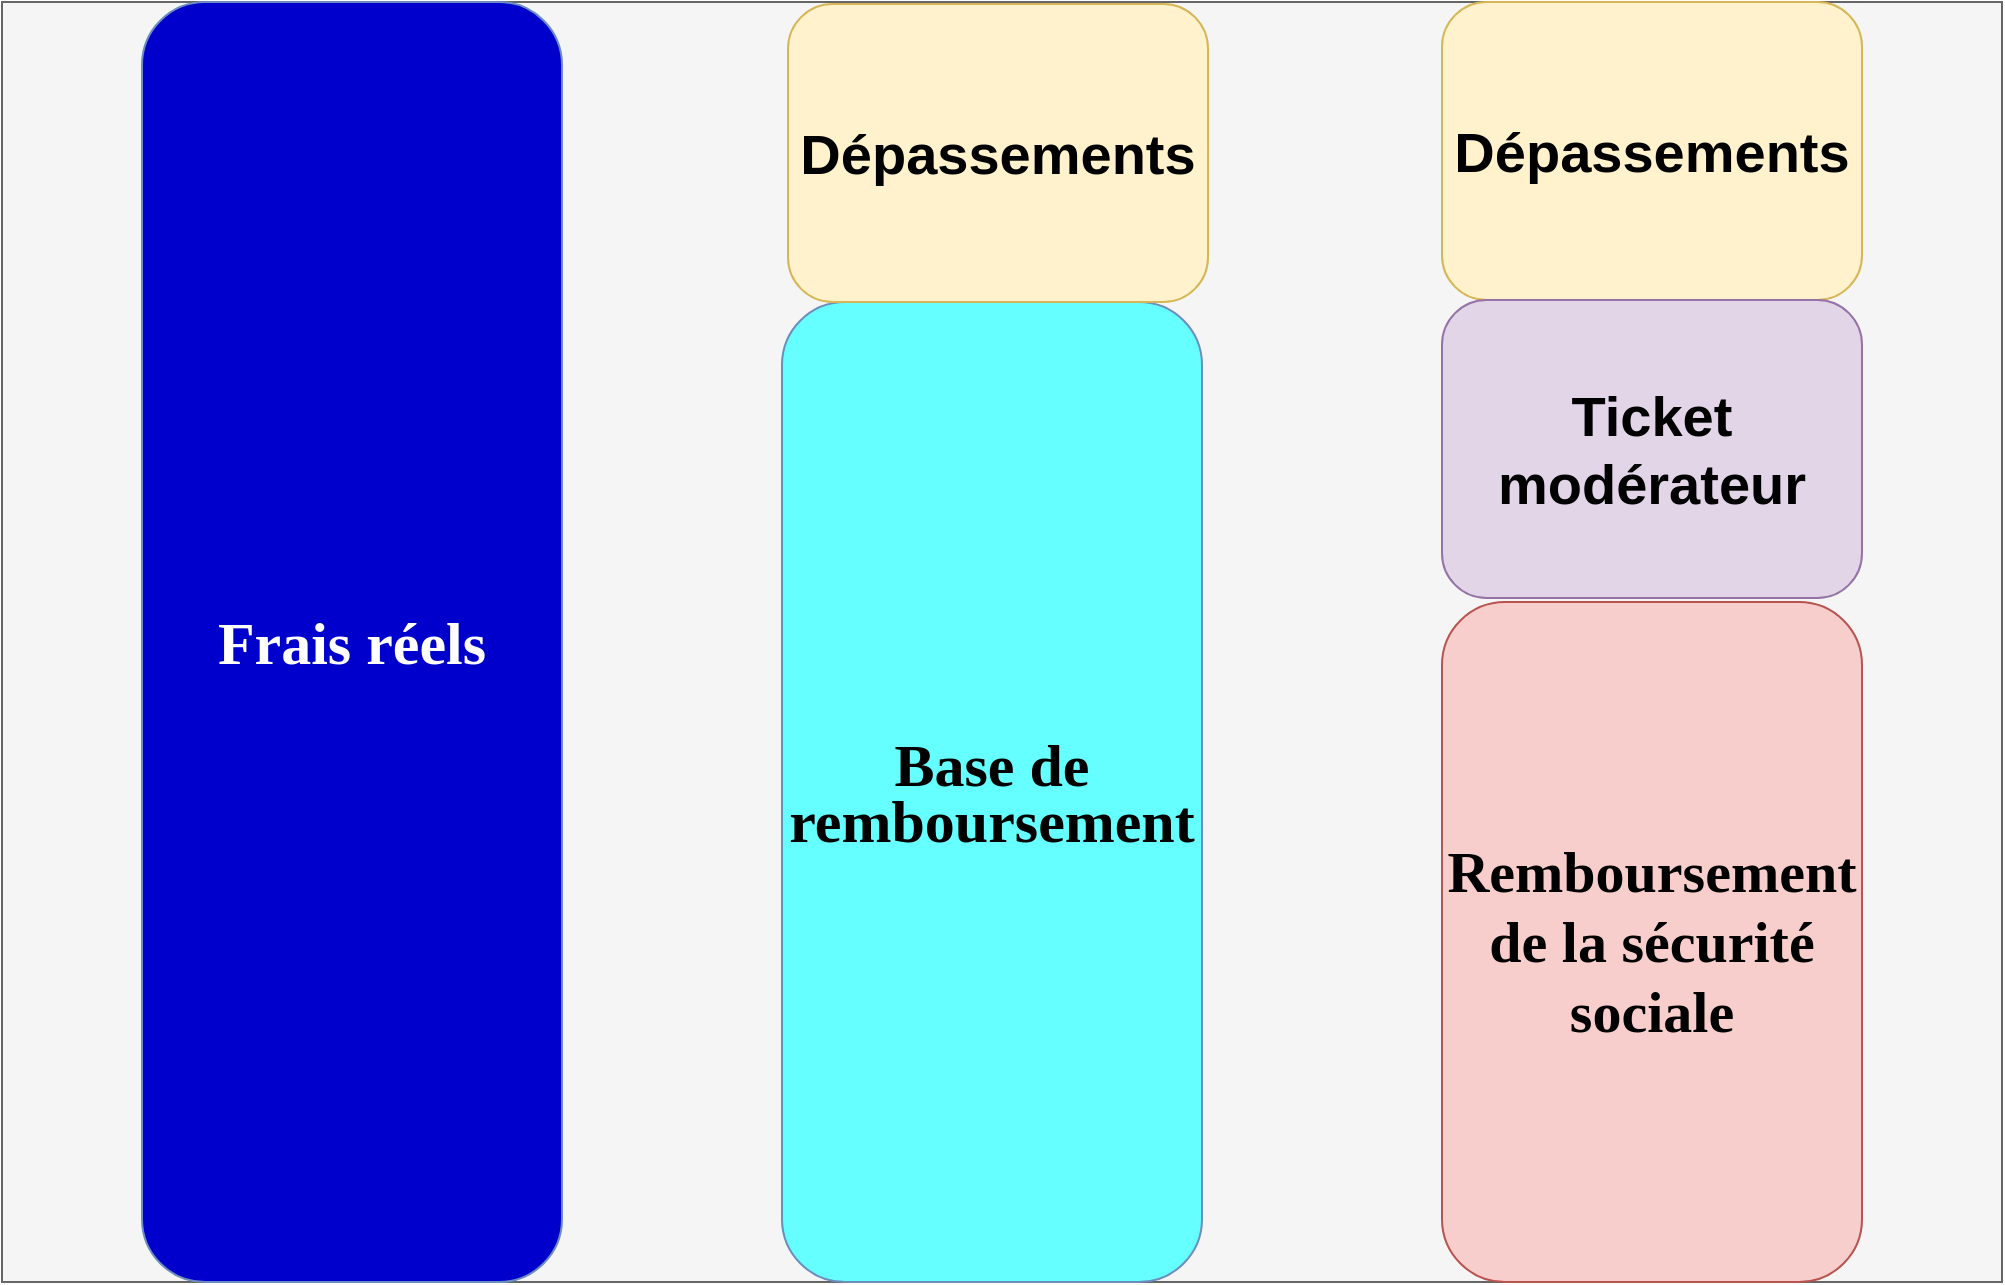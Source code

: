 <mxfile version="20.2.7" type="github">
  <diagram id="07fea595-8f29-1299-0266-81d95cde20df" name="Page-1">
    <mxGraphModel dx="1955" dy="1090" grid="1" gridSize="10" guides="1" tooltips="1" connect="1" arrows="1" fold="1" page="1" pageScale="1" pageWidth="1169" pageHeight="827" background="none" math="0" shadow="0">
      <root>
        <mxCell id="0" />
        <mxCell id="1" parent="0" />
        <mxCell id="bgfTngnMZIJXz79HTYot-662" value="" style="rounded=0;whiteSpace=wrap;html=1;fillColor=#f5f5f5;strokeColor=#666666;fontColor=#333333;" vertex="1" parent="1">
          <mxGeometry x="120" y="120" width="1000" height="640" as="geometry" />
        </mxCell>
        <mxCell id="bgfTngnMZIJXz79HTYot-664" value="&lt;p style=&quot;&quot;&gt;&lt;font size=&quot;1&quot; face=&quot;Times New Roman&quot; style=&quot;&quot;&gt;&lt;b style=&quot;line-height: 0.9; font-size: 30px;&quot;&gt;Base de remboursement&lt;/b&gt;&lt;/font&gt;&lt;/p&gt;" style="rounded=1;whiteSpace=wrap;html=1;fillColor=#66FFFF;strokeColor=#6c8ebf;align=center;" vertex="1" parent="1">
          <mxGeometry x="510" y="270" width="210" height="490" as="geometry" />
        </mxCell>
        <mxCell id="bgfTngnMZIJXz79HTYot-665" value="&lt;font size=&quot;1&quot; face=&quot;Times New Roman&quot;&gt;&lt;b style=&quot;font-size: 29px;&quot;&gt;Remboursement de la sécurité sociale&lt;/b&gt;&lt;/font&gt;" style="rounded=1;whiteSpace=wrap;html=1;fillColor=#f8cecc;strokeColor=#b85450;" vertex="1" parent="1">
          <mxGeometry x="840" y="420" width="210" height="340" as="geometry" />
        </mxCell>
        <mxCell id="bgfTngnMZIJXz79HTYot-667" value="&lt;font size=&quot;1&quot; style=&quot;&quot;&gt;&lt;b style=&quot;font-size: 28px;&quot;&gt;Dépassements&lt;/b&gt;&lt;/font&gt;" style="rounded=1;whiteSpace=wrap;html=1;fillColor=#fff2cc;strokeColor=#d6b656;" vertex="1" parent="1">
          <mxGeometry x="513" y="121" width="210" height="149" as="geometry" />
        </mxCell>
        <mxCell id="bgfTngnMZIJXz79HTYot-669" value="&lt;p style=&quot;&quot;&gt;&lt;font color=&quot;#ffffff&quot; size=&quot;1&quot; face=&quot;Times New Roman&quot; style=&quot;&quot;&gt;&lt;b style=&quot;line-height: 0.9; font-size: 30px;&quot;&gt;Frais réels&lt;/b&gt;&lt;/font&gt;&lt;/p&gt;" style="rounded=1;whiteSpace=wrap;html=1;fillColor=#0000CC;strokeColor=#6c8ebf;align=center;" vertex="1" parent="1">
          <mxGeometry x="190" y="120" width="210" height="640" as="geometry" />
        </mxCell>
        <mxCell id="bgfTngnMZIJXz79HTYot-670" value="&lt;font size=&quot;1&quot; style=&quot;&quot;&gt;&lt;b style=&quot;font-size: 28px;&quot;&gt;Dépassements&lt;/b&gt;&lt;/font&gt;" style="rounded=1;whiteSpace=wrap;html=1;fillColor=#fff2cc;strokeColor=#d6b656;" vertex="1" parent="1">
          <mxGeometry x="840" y="120" width="210" height="149" as="geometry" />
        </mxCell>
        <mxCell id="bgfTngnMZIJXz79HTYot-671" value="&lt;font size=&quot;1&quot; style=&quot;&quot;&gt;&lt;b style=&quot;font-size: 28px;&quot;&gt;Ticket modérateur&lt;/b&gt;&lt;/font&gt;" style="rounded=1;whiteSpace=wrap;html=1;fillColor=#e1d5e7;strokeColor=#9673a6;" vertex="1" parent="1">
          <mxGeometry x="840" y="269" width="210" height="149" as="geometry" />
        </mxCell>
      </root>
    </mxGraphModel>
  </diagram>
</mxfile>
